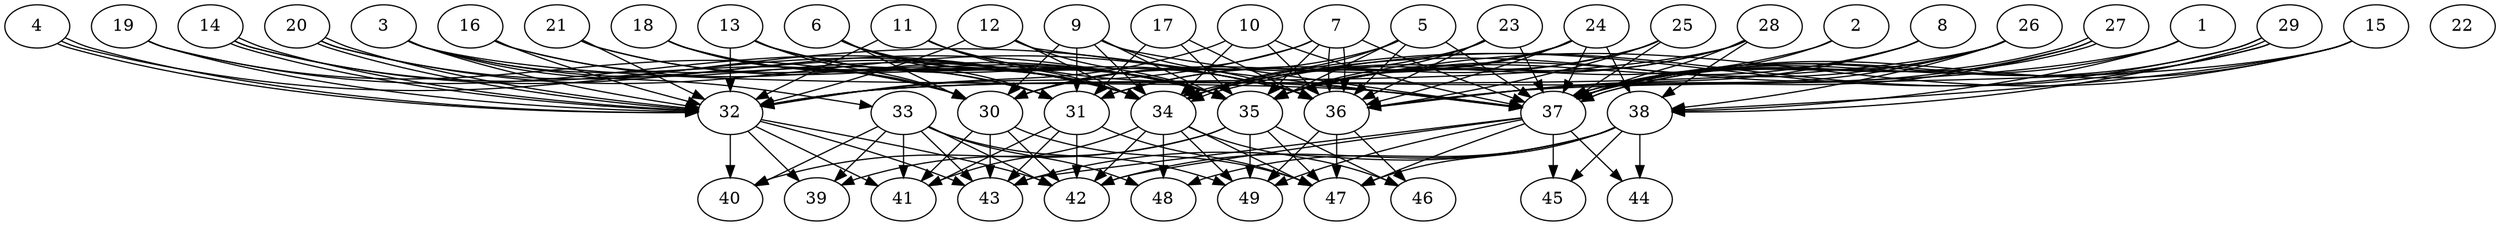 // DAG (tier=3-complex, mode=compute, n=49, ccr=0.468, fat=0.834, density=0.712, regular=0.319, jump=0.284, mindata=1048576, maxdata=16777216)
// DAG automatically generated by daggen at Sun Aug 24 16:33:34 2025
// /home/ermia/Project/Environments/daggen/bin/daggen --dot --ccr 0.468 --fat 0.834 --regular 0.319 --density 0.712 --jump 0.284 --mindata 1048576 --maxdata 16777216 -n 49 
digraph G {
  1 [size="14732359504616226816", alpha="0.07", expect_size="7366179752308113408"]
  1 -> 32 [size ="48077092159488"]
  1 -> 37 [size ="48077092159488"]
  1 -> 38 [size ="48077092159488"]
  2 [size="494796552756449509376", alpha="0.16", expect_size="247398276378224754688"]
  2 -> 34 [size ="500465829675008"]
  2 -> 37 [size ="500465829675008"]
  3 [size="2223846649817284608", alpha="0.16", expect_size="1111923324908642304"]
  3 -> 30 [size ="759145275850752"]
  3 -> 32 [size ="759145275850752"]
  3 -> 33 [size ="759145275850752"]
  3 -> 34 [size ="759145275850752"]
  3 -> 37 [size ="759145275850752"]
  4 [size="28215918250813516", alpha="0.16", expect_size="14107959125406758"]
  4 -> 32 [size ="39683358720000"]
  4 -> 32 [size ="39683358720000"]
  4 -> 36 [size ="39683358720000"]
  5 [size="21189510919611748", alpha="0.14", expect_size="10594755459805874"]
  5 -> 30 [size ="990807213473792"]
  5 -> 34 [size ="990807213473792"]
  5 -> 35 [size ="990807213473792"]
  5 -> 36 [size ="990807213473792"]
  5 -> 37 [size ="990807213473792"]
  6 [size="7214655035903311872", alpha="0.09", expect_size="3607327517951655936"]
  6 -> 30 [size ="29869895319552"]
  6 -> 31 [size ="29869895319552"]
  6 -> 34 [size ="29869895319552"]
  6 -> 35 [size ="29869895319552"]
  6 -> 36 [size ="29869895319552"]
  7 [size="1061157166271121280", alpha="0.19", expect_size="530578583135560640"]
  7 -> 30 [size ="2114859378409472"]
  7 -> 32 [size ="2114859378409472"]
  7 -> 35 [size ="2114859378409472"]
  7 -> 36 [size ="2114859378409472"]
  7 -> 36 [size ="2114859378409472"]
  7 -> 37 [size ="2114859378409472"]
  8 [size="60814268008489128", alpha="0.16", expect_size="30407134004244564"]
  8 -> 35 [size ="1133836771524608"]
  8 -> 36 [size ="1133836771524608"]
  8 -> 37 [size ="1133836771524608"]
  9 [size="1416714031415760519168", alpha="0.02", expect_size="708357015707880259584"]
  9 -> 30 [size ="1009124577902592"]
  9 -> 31 [size ="1009124577902592"]
  9 -> 34 [size ="1009124577902592"]
  9 -> 35 [size ="1009124577902592"]
  9 -> 36 [size ="1009124577902592"]
  9 -> 37 [size ="1009124577902592"]
  10 [size="724017673230914048", alpha="0.17", expect_size="362008836615457024"]
  10 -> 32 [size ="298877387276288"]
  10 -> 34 [size ="298877387276288"]
  10 -> 36 [size ="298877387276288"]
  10 -> 37 [size ="298877387276288"]
  11 [size="2535823774043143667712", alpha="0.18", expect_size="1267911887021571833856"]
  11 -> 32 [size ="1487656621965312"]
  11 -> 34 [size ="1487656621965312"]
  11 -> 35 [size ="1487656621965312"]
  11 -> 37 [size ="1487656621965312"]
  12 [size="624540944523394688", alpha="0.03", expect_size="312270472261697344"]
  12 -> 32 [size ="670597747048448"]
  12 -> 34 [size ="670597747048448"]
  12 -> 35 [size ="670597747048448"]
  12 -> 37 [size ="670597747048448"]
  13 [size="7143575990011778", alpha="0.10", expect_size="3571787995005889"]
  13 -> 30 [size ="540096969310208"]
  13 -> 32 [size ="540096969310208"]
  13 -> 34 [size ="540096969310208"]
  13 -> 35 [size ="540096969310208"]
  13 -> 36 [size ="540096969310208"]
  14 [size="118923165931398544", alpha="0.01", expect_size="59461582965699272"]
  14 -> 32 [size ="51634910527488"]
  14 -> 32 [size ="51634910527488"]
  14 -> 34 [size ="51634910527488"]
  14 -> 35 [size ="51634910527488"]
  15 [size="3174884455257418498048", alpha="0.11", expect_size="1587442227628709249024"]
  15 -> 35 [size ="1728125465526272"]
  15 -> 36 [size ="1728125465526272"]
  15 -> 37 [size ="1728125465526272"]
  15 -> 38 [size ="1728125465526272"]
  16 [size="1019595418033387995136", alpha="0.04", expect_size="509797709016693997568"]
  16 -> 31 [size ="810417051926528"]
  16 -> 32 [size ="810417051926528"]
  16 -> 35 [size ="810417051926528"]
  17 [size="1715753333940975304704", alpha="0.00", expect_size="857876666970487652352"]
  17 -> 31 [size ="1146550587752448"]
  17 -> 35 [size ="1146550587752448"]
  17 -> 36 [size ="1146550587752448"]
  18 [size="196232036461205248", alpha="0.01", expect_size="98116018230602624"]
  18 -> 30 [size ="223524895588352"]
  18 -> 31 [size ="223524895588352"]
  18 -> 34 [size ="223524895588352"]
  18 -> 35 [size ="223524895588352"]
  19 [size="31802495141258452", alpha="0.02", expect_size="15901247570629226"]
  19 -> 30 [size ="790423710728192"]
  19 -> 32 [size ="790423710728192"]
  19 -> 34 [size ="790423710728192"]
  20 [size="2466205767998600380416", alpha="0.05", expect_size="1233102883999300190208"]
  20 -> 32 [size ="1460302604402688"]
  20 -> 32 [size ="1460302604402688"]
  20 -> 34 [size ="1460302604402688"]
  20 -> 36 [size ="1460302604402688"]
  21 [size="791062349819548672", alpha="0.17", expect_size="395531174909774336"]
  21 -> 32 [size ="1273656479055872"]
  21 -> 34 [size ="1273656479055872"]
  21 -> 35 [size ="1273656479055872"]
  22 [size="93936481828177616", alpha="0.16", expect_size="46968240914088808"]
  23 [size="36381568279177072", alpha="0.01", expect_size="18190784139588536"]
  23 -> 30 [size ="621143077683200"]
  23 -> 35 [size ="621143077683200"]
  23 -> 36 [size ="621143077683200"]
  23 -> 37 [size ="621143077683200"]
  24 [size="222652529148472288", alpha="0.17", expect_size="111326264574236144"]
  24 -> 30 [size ="110779588149248"]
  24 -> 31 [size ="110779588149248"]
  24 -> 34 [size ="110779588149248"]
  24 -> 35 [size ="110779588149248"]
  24 -> 36 [size ="110779588149248"]
  24 -> 37 [size ="110779588149248"]
  24 -> 38 [size ="110779588149248"]
  25 [size="30554858920658075648", alpha="0.08", expect_size="15277429460329037824"]
  25 -> 31 [size ="78188612943872"]
  25 -> 35 [size ="78188612943872"]
  25 -> 36 [size ="78188612943872"]
  25 -> 37 [size ="78188612943872"]
  26 [size="76169427987660800", alpha="0.07", expect_size="38084713993830400"]
  26 -> 32 [size ="1486539720753152"]
  26 -> 35 [size ="1486539720753152"]
  26 -> 36 [size ="1486539720753152"]
  26 -> 37 [size ="1486539720753152"]
  26 -> 38 [size ="1486539720753152"]
  27 [size="276882236245016576000", alpha="0.03", expect_size="138441118122508288000"]
  27 -> 34 [size ="339849563340800"]
  27 -> 36 [size ="339849563340800"]
  27 -> 37 [size ="339849563340800"]
  27 -> 37 [size ="339849563340800"]
  28 [size="60209273958465992", alpha="0.16", expect_size="30104636979232996"]
  28 -> 32 [size ="31117340049408"]
  28 -> 34 [size ="31117340049408"]
  28 -> 35 [size ="31117340049408"]
  28 -> 37 [size ="31117340049408"]
  28 -> 38 [size ="31117340049408"]
  29 [size="1082517226537539968", alpha="0.14", expect_size="541258613268769984"]
  29 -> 34 [size ="1403750468026368"]
  29 -> 34 [size ="1403750468026368"]
  29 -> 37 [size ="1403750468026368"]
  29 -> 37 [size ="1403750468026368"]
  29 -> 38 [size ="1403750468026368"]
  30 [size="66016392827940864", alpha="0.08", expect_size="33008196413970432"]
  30 -> 41 [size ="1786156639322112"]
  30 -> 42 [size ="1786156639322112"]
  30 -> 43 [size ="1786156639322112"]
  30 -> 47 [size ="1786156639322112"]
  31 [size="449010247093660418048", alpha="0.12", expect_size="224505123546830209024"]
  31 -> 41 [size ="469095019446272"]
  31 -> 42 [size ="469095019446272"]
  31 -> 43 [size ="469095019446272"]
  31 -> 47 [size ="469095019446272"]
  32 [size="693496293967387426816", alpha="0.13", expect_size="346748146983693713408"]
  32 -> 39 [size ="626786186559488"]
  32 -> 40 [size ="626786186559488"]
  32 -> 41 [size ="626786186559488"]
  32 -> 42 [size ="626786186559488"]
  32 -> 43 [size ="626786186559488"]
  33 [size="230654965877630304256", alpha="0.02", expect_size="115327482938815152128"]
  33 -> 39 [size ="300883606765568"]
  33 -> 40 [size ="300883606765568"]
  33 -> 41 [size ="300883606765568"]
  33 -> 42 [size ="300883606765568"]
  33 -> 43 [size ="300883606765568"]
  33 -> 48 [size ="300883606765568"]
  33 -> 49 [size ="300883606765568"]
  34 [size="92808264678113776", alpha="0.09", expect_size="46404132339056888"]
  34 -> 41 [size ="60160445775872"]
  34 -> 42 [size ="60160445775872"]
  34 -> 46 [size ="60160445775872"]
  34 -> 47 [size ="60160445775872"]
  34 -> 48 [size ="60160445775872"]
  34 -> 49 [size ="60160445775872"]
  35 [size="5527910091414828032", alpha="0.20", expect_size="2763955045707414016"]
  35 -> 39 [size ="1917502921637888"]
  35 -> 40 [size ="1917502921637888"]
  35 -> 46 [size ="1917502921637888"]
  35 -> 47 [size ="1917502921637888"]
  35 -> 49 [size ="1917502921637888"]
  36 [size="58545047129310856", alpha="0.08", expect_size="29272523564655428"]
  36 -> 46 [size ="928017643732992"]
  36 -> 47 [size ="928017643732992"]
  36 -> 49 [size ="928017643732992"]
  37 [size="101451040407208768", alpha="0.00", expect_size="50725520203604384"]
  37 -> 42 [size ="77983863799808"]
  37 -> 43 [size ="77983863799808"]
  37 -> 44 [size ="77983863799808"]
  37 -> 45 [size ="77983863799808"]
  37 -> 47 [size ="77983863799808"]
  37 -> 49 [size ="77983863799808"]
  38 [size="74720654744485184", alpha="0.07", expect_size="37360327372242592"]
  38 -> 42 [size ="1898021243584512"]
  38 -> 43 [size ="1898021243584512"]
  38 -> 44 [size ="1898021243584512"]
  38 -> 45 [size ="1898021243584512"]
  38 -> 47 [size ="1898021243584512"]
  38 -> 48 [size ="1898021243584512"]
  39 [size="21341601781662308", alpha="0.17", expect_size="10670800890831154"]
  40 [size="23178538764321028", alpha="0.18", expect_size="11589269382160514"]
  41 [size="45430006902113512", alpha="0.16", expect_size="22715003451056756"]
  42 [size="28775191093416492", alpha="0.19", expect_size="14387595546708246"]
  43 [size="498070789503324258304", alpha="0.01", expect_size="249035394751662129152"]
  44 [size="3767305896883462656", alpha="0.20", expect_size="1883652948441731328"]
  45 [size="81032361608024192", alpha="0.00", expect_size="40516180804012096"]
  46 [size="1543348682509050", alpha="0.09", expect_size="771674341254525"]
  47 [size="3960357919878840", alpha="0.16", expect_size="1980178959939420"]
  48 [size="2553476425533232128", alpha="0.07", expect_size="1276738212766616064"]
  49 [size="18403995789150764", alpha="0.08", expect_size="9201997894575382"]
}